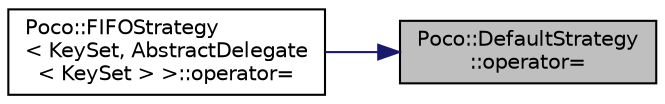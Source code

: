 digraph "Poco::DefaultStrategy::operator="
{
 // LATEX_PDF_SIZE
  edge [fontname="Helvetica",fontsize="10",labelfontname="Helvetica",labelfontsize="10"];
  node [fontname="Helvetica",fontsize="10",shape=record];
  rankdir="RL";
  Node1 [label="Poco::DefaultStrategy\l::operator=",height=0.2,width=0.4,color="black", fillcolor="grey75", style="filled", fontcolor="black",tooltip=" "];
  Node1 -> Node2 [dir="back",color="midnightblue",fontsize="10",style="solid",fontname="Helvetica"];
  Node2 [label="Poco::FIFOStrategy\l\< KeySet, AbstractDelegate\l\< KeySet \> \>::operator=",height=0.2,width=0.4,color="black", fillcolor="white", style="filled",URL="$classPoco_1_1FIFOStrategy.html#a17a7e8b0f51f2318ea822374fed4ff17",tooltip=" "];
}
